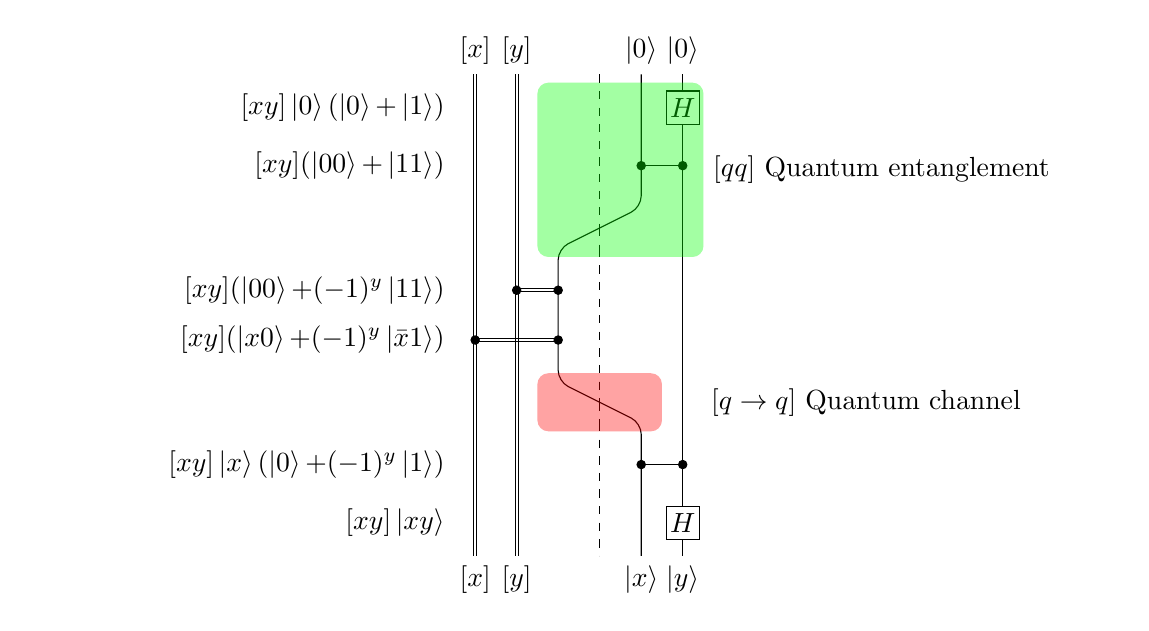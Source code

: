 \providecommand{\ket}[1]{\left|#1\right\rangle}
\begin{tikzpicture}[scale=1.0,x=1pt,y=1pt]
\filldraw[color=white] (7.5, 0.0) rectangle (-82.5, -174.0);
% Drawing wires
% Line 2: a0 W [x] [x] type=c
\draw[color=black] (-74.5,0.0) -- (-74.5,-174.0);
\draw[color=black] (-75.5,0.0) -- (-75.5,-174.0);
\draw[color=black] (-75.0,0.0) node[above] {$[x]$};
% Line 3: a1 W [y] [y] type=c
\draw[color=black] (-59.5,0.0) -- (-59.5,-174.0);
\draw[color=black] (-60.5,0.0) -- (-60.5,-174.0);
\draw[color=black] (-60.0,0.0) node[above] {$[y]$};
% Line 4: x1 W type=o
% Line 5: x0 W style=dashed
\draw[color=black,dashed] (-30.0,0.0) -- (-30.0,-48.0);
\draw[color=black,dashed] (-30.0,-48.0) -- (-30.0,-55.5);
\draw[color=black,dashed] (-30.0,-55.5) -- (-30.0,-63.0);
\draw[color=black,dashed] (-30.0,-63.0) -- (-30.0,-111.0);
\draw[color=black,dashed] (-30.0,-111.0) -- (-30.0,-118.5);
\draw[color=black,dashed] (-30.0,-118.5) -- (-30.0,-126.0);
\draw[color=black,dashed] (-30.0,-126.0) -- (-30.0,-174.0);
% Line 6: b0 W \ket{0} \ket{x}
\draw[color=black,rounded corners=4.0pt] (-15.0,0.0) -- (-15.0,-48.0) -- (-30.0,-55.5);
\draw[color=black,rounded corners=4.0pt] (-30.0,-55.5) -- (-45.0,-63.0) -- (-45.0,-111.0) -- (-30.0,-118.5);
\draw[color=black,rounded corners=4.0pt] (-30.0,-118.5) -- (-15.0,-126.0) -- (-15.0,-174.0);
\draw[color=black] (-15.0,0.0) node[above] {$\ket{0}$};
% Line 7: b1 W \ket{0} \ket{y}
\draw[color=black] (-0.0,0.0) -- (-0.0,-174.0);
\draw[color=black] (-0.0,0.0) node[above] {$\ket{0}$};
% Done with wires; drawing gates
% Line 10: b1 H    % $[xy]\ket{0}(\ket{0}{+}\ket{1})$
\draw (-82.5, -12.0) node[text width=144pt,left,text ragged left] {$[xy]\ket{0}(\ket{0}{+}\ket{1})$};
\begin{scope}
\draw[fill=white] (0.0, -12.0) +(-45.0:8.485pt and 8.485pt) -- +(45.0:8.485pt and 8.485pt) -- +(135.0:8.485pt and 8.485pt) -- +(225.0:8.485pt and 8.485pt) -- cycle;
\clip (0.0, -12.0) +(-45.0:8.485pt and 8.485pt) -- +(45.0:8.485pt and 8.485pt) -- +(135.0:8.485pt and 8.485pt) -- +(225.0:8.485pt and 8.485pt) -- cycle;
\draw (0.0, -12.0) node {$H$};
\end{scope}
% Line 11: b0 b1   % $[xy](\ket{00}{+}\ket{11})$
\draw (-82.5, -33.0) node[text width=144pt,left,text ragged left] {$[xy](\ket{00}{+}\ket{11})$};
\draw (-15.0,-33.0) -- (-0.0,-33.0);
\filldraw (-15.0, -33.0) circle(1.5pt);
\filldraw (-0.0, -33.0) circle(1.5pt);
% Line 12: b0 x1 PERMUTE
% Line 13: a1 b0   % $[xy](\ket{00}{+}(-1)^{y}\ket{11})$
\draw (-82.5, -78.0) node[text width=144pt,left,text ragged left] {$[xy](\ket{00}{+}(-1)^{y}\ket{11})$};
\draw (-60.0,-77.5) -- (-45.0,-77.5);
\draw (-60.0,-78.5) -- (-45.0,-78.5);
\filldraw (-60.0, -78.0) circle(1.5pt);
\filldraw (-45.0, -78.0) circle(1.5pt);
% Line 14: b0 a0   % $[xy](\ket{x 0}{+}(-1)^{y}\ket{\bar{x} 1})$
\draw (-82.5, -96.0) node[text width=144pt,left,text ragged left] {$[xy](\ket{x 0}{+}(-1)^{y}\ket{\bar{x} 1})$};
\draw (-75.0,-95.5) -- (-45.0,-95.5);
\draw (-75.0,-96.5) -- (-45.0,-96.5);
\filldraw (-45.0, -96.0) circle(1.5pt);
\filldraw (-75.0, -96.0) circle(1.5pt);
% Line 15: x1 b0 PERMUTE
% Line 16: b0 b1   % $[xy]\ket{x}(\ket{0}{+}(-1)^{y}\ket{1})$
\draw (-82.5, -141.0) node[text width=144pt,left,text ragged left] {$[xy]\ket{x}(\ket{0}{+}(-1)^{y}\ket{1})$};
\draw (-15.0,-141.0) -- (-0.0,-141.0);
\filldraw (-15.0, -141.0) circle(1.5pt);
\filldraw (-0.0, -141.0) circle(1.5pt);
% Line 17: b1 H    % $[xy]\ket{x y}$
\draw (-82.5, -162.0) node[text width=144pt,left,text ragged left] {$[xy]\ket{x y}$};
\begin{scope}
\draw[fill=white] (0.0, -162.0) +(-45.0:8.485pt and 8.485pt) -- +(45.0:8.485pt and 8.485pt) -- +(135.0:8.485pt and 8.485pt) -- +(225.0:8.485pt and 8.485pt) -- cycle;
\clip (0.0, -162.0) +(-45.0:8.485pt and 8.485pt) -- +(45.0:8.485pt and 8.485pt) -- +(135.0:8.485pt and 8.485pt) -- +(225.0:8.485pt and 8.485pt) -- cycle;
\draw (0.0, -162.0) node {$H$};
\end{scope}
% Done with gates; drawing ending labels
\draw[color=black] (-75.0,-174.0) node[below] {$[x]$};
\draw[color=black] (-60.0,-174.0) node[below] {$[y]$};
\draw[color=black] (-15.0,-174.0) node[below] {$\ket{x}$};
\draw[color=black] (-0.0,-174.0) node[below] {$\ket{y}$};
% Done with ending labels; drawing cut lines and comments
% Line 20: x1 b1 @ 0 2 fill=green style=rounded_corners %% $[qq]$ Quantum entanglement
\draw[draw opacity=0.0,fill opacity=0.2,fill=green,rounded corners] (-52.5,-3.0) rectangle (7.5,-66.0);
\draw (7.5, -34.5) node[text width=144pt,right] {$[qq]$ Quantum entanglement};
\draw[draw opacity=0.0,fill opacity=0.2,fill=green,rounded corners] (-52.5,-3.0) rectangle (7.5,-66.0);
% Line 21: b0 x1 @ 5 5 fill=red style=rounded_corners %% \hspace{.5cm}$[q\rightarrow q]$ Quantum channel
\draw[draw opacity=0.0,fill opacity=0.2,fill=red,rounded corners] (-52.5,-108.0) rectangle (-7.5,-129.0);
\draw (-7.5, -118.5) node[text width=144pt,right] {\hspace{.5cm}$[q\rightarrow q]$ Quantum channel};
\draw[draw opacity=0.0,fill opacity=0.2,fill=red,rounded corners] (-52.5,-108.0) rectangle (-7.5,-129.0);
% Done with comments
\end{tikzpicture}
